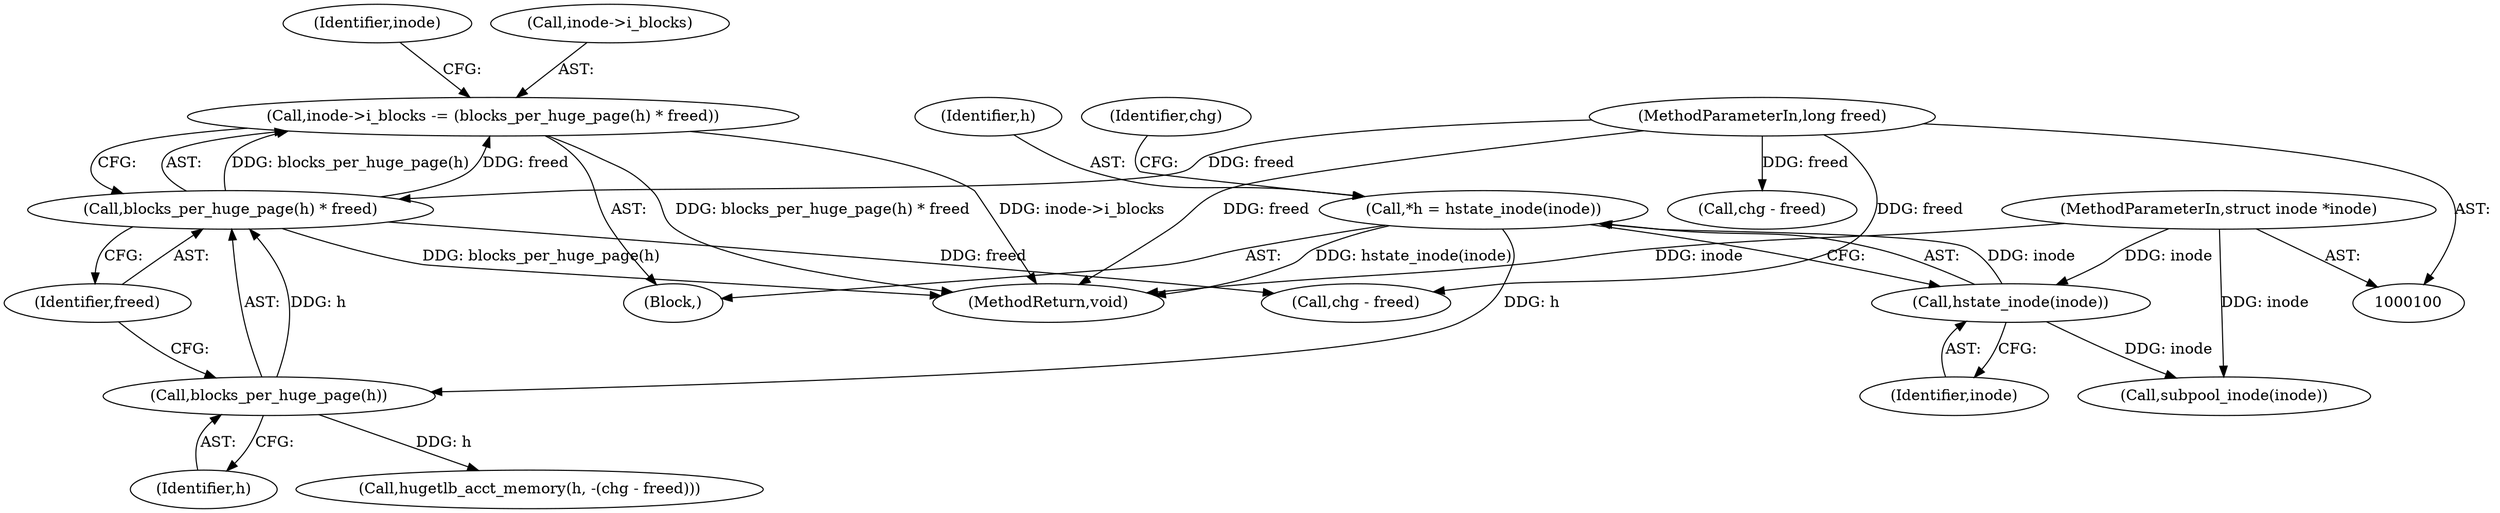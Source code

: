 digraph "0_linux_90481622d75715bfcb68501280a917dbfe516029_7@pointer" {
"1000131" [label="(Call,inode->i_blocks -= (blocks_per_huge_page(h) * freed))"];
"1000135" [label="(Call,blocks_per_huge_page(h) * freed)"];
"1000136" [label="(Call,blocks_per_huge_page(h))"];
"1000106" [label="(Call,*h = hstate_inode(inode))"];
"1000108" [label="(Call,hstate_inode(inode))"];
"1000101" [label="(MethodParameterIn,struct inode *inode)"];
"1000103" [label="(MethodParameterIn,long freed)"];
"1000137" [label="(Identifier,h)"];
"1000155" [label="(MethodReturn,void)"];
"1000104" [label="(Block,)"];
"1000109" [label="(Identifier,inode)"];
"1000142" [label="(Identifier,inode)"];
"1000101" [label="(MethodParameterIn,struct inode *inode)"];
"1000136" [label="(Call,blocks_per_huge_page(h))"];
"1000138" [label="(Identifier,freed)"];
"1000135" [label="(Call,blocks_per_huge_page(h) * freed)"];
"1000108" [label="(Call,hstate_inode(inode))"];
"1000146" [label="(Call,chg - freed)"];
"1000124" [label="(Call,subpool_inode(inode))"];
"1000131" [label="(Call,inode->i_blocks -= (blocks_per_huge_page(h) * freed))"];
"1000107" [label="(Identifier,h)"];
"1000112" [label="(Identifier,chg)"];
"1000103" [label="(MethodParameterIn,long freed)"];
"1000106" [label="(Call,*h = hstate_inode(inode))"];
"1000149" [label="(Call,hugetlb_acct_memory(h, -(chg - freed)))"];
"1000132" [label="(Call,inode->i_blocks)"];
"1000152" [label="(Call,chg - freed)"];
"1000131" -> "1000104"  [label="AST: "];
"1000131" -> "1000135"  [label="CFG: "];
"1000132" -> "1000131"  [label="AST: "];
"1000135" -> "1000131"  [label="AST: "];
"1000142" -> "1000131"  [label="CFG: "];
"1000131" -> "1000155"  [label="DDG: inode->i_blocks"];
"1000131" -> "1000155"  [label="DDG: blocks_per_huge_page(h) * freed"];
"1000135" -> "1000131"  [label="DDG: blocks_per_huge_page(h)"];
"1000135" -> "1000131"  [label="DDG: freed"];
"1000135" -> "1000138"  [label="CFG: "];
"1000136" -> "1000135"  [label="AST: "];
"1000138" -> "1000135"  [label="AST: "];
"1000135" -> "1000155"  [label="DDG: blocks_per_huge_page(h)"];
"1000136" -> "1000135"  [label="DDG: h"];
"1000103" -> "1000135"  [label="DDG: freed"];
"1000135" -> "1000146"  [label="DDG: freed"];
"1000136" -> "1000137"  [label="CFG: "];
"1000137" -> "1000136"  [label="AST: "];
"1000138" -> "1000136"  [label="CFG: "];
"1000106" -> "1000136"  [label="DDG: h"];
"1000136" -> "1000149"  [label="DDG: h"];
"1000106" -> "1000104"  [label="AST: "];
"1000106" -> "1000108"  [label="CFG: "];
"1000107" -> "1000106"  [label="AST: "];
"1000108" -> "1000106"  [label="AST: "];
"1000112" -> "1000106"  [label="CFG: "];
"1000106" -> "1000155"  [label="DDG: hstate_inode(inode)"];
"1000108" -> "1000106"  [label="DDG: inode"];
"1000108" -> "1000109"  [label="CFG: "];
"1000109" -> "1000108"  [label="AST: "];
"1000101" -> "1000108"  [label="DDG: inode"];
"1000108" -> "1000124"  [label="DDG: inode"];
"1000101" -> "1000100"  [label="AST: "];
"1000101" -> "1000155"  [label="DDG: inode"];
"1000101" -> "1000124"  [label="DDG: inode"];
"1000103" -> "1000100"  [label="AST: "];
"1000103" -> "1000155"  [label="DDG: freed"];
"1000103" -> "1000146"  [label="DDG: freed"];
"1000103" -> "1000152"  [label="DDG: freed"];
}
